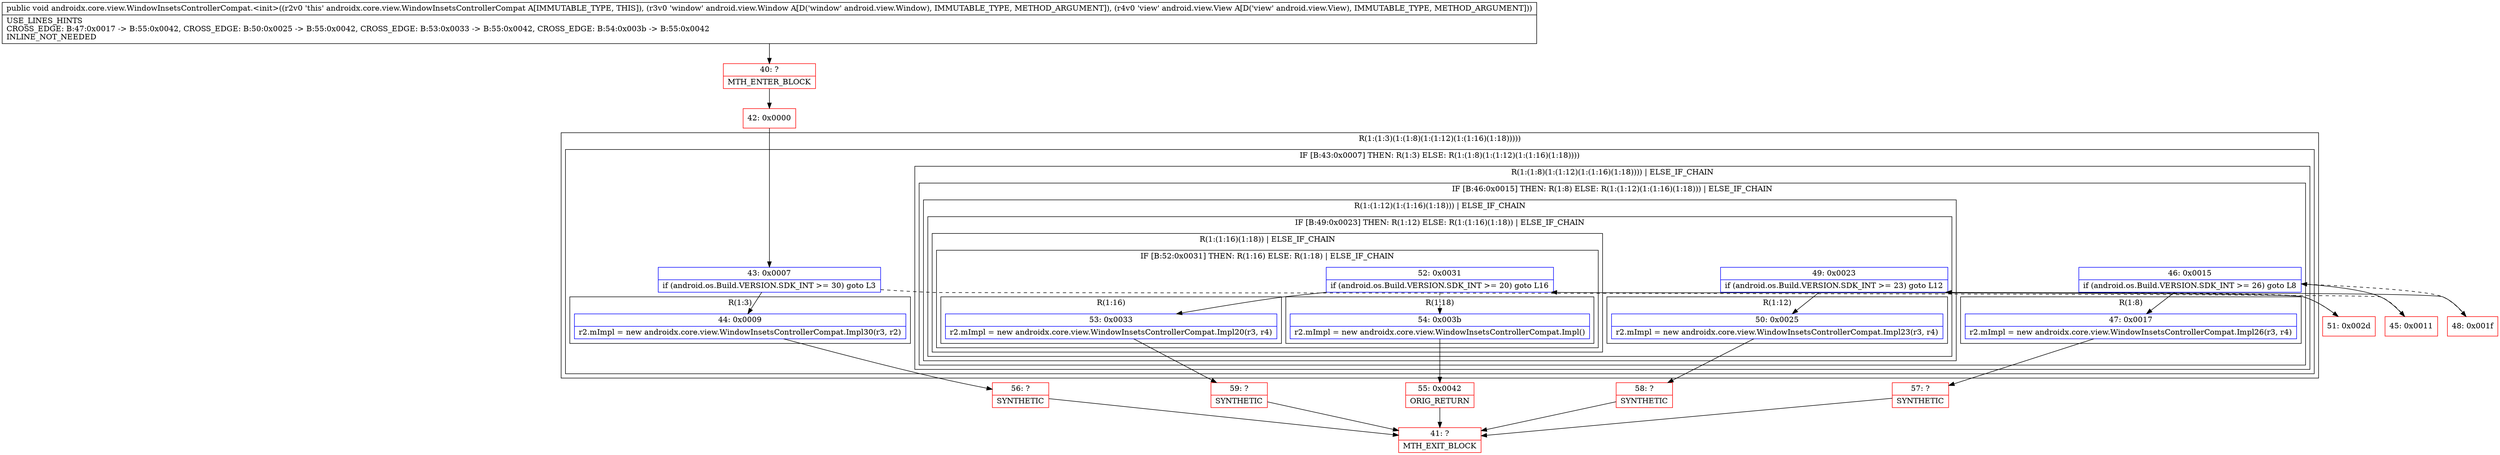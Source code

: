 digraph "CFG forandroidx.core.view.WindowInsetsControllerCompat.\<init\>(Landroid\/view\/Window;Landroid\/view\/View;)V" {
subgraph cluster_Region_1942473835 {
label = "R(1:(1:3)(1:(1:8)(1:(1:12)(1:(1:16)(1:18)))))";
node [shape=record,color=blue];
subgraph cluster_IfRegion_478905409 {
label = "IF [B:43:0x0007] THEN: R(1:3) ELSE: R(1:(1:8)(1:(1:12)(1:(1:16)(1:18))))";
node [shape=record,color=blue];
Node_43 [shape=record,label="{43\:\ 0x0007|if (android.os.Build.VERSION.SDK_INT \>= 30) goto L3\l}"];
subgraph cluster_Region_944512395 {
label = "R(1:3)";
node [shape=record,color=blue];
Node_44 [shape=record,label="{44\:\ 0x0009|r2.mImpl = new androidx.core.view.WindowInsetsControllerCompat.Impl30(r3, r2)\l}"];
}
subgraph cluster_Region_1586519745 {
label = "R(1:(1:8)(1:(1:12)(1:(1:16)(1:18)))) | ELSE_IF_CHAIN\l";
node [shape=record,color=blue];
subgraph cluster_IfRegion_326723052 {
label = "IF [B:46:0x0015] THEN: R(1:8) ELSE: R(1:(1:12)(1:(1:16)(1:18))) | ELSE_IF_CHAIN\l";
node [shape=record,color=blue];
Node_46 [shape=record,label="{46\:\ 0x0015|if (android.os.Build.VERSION.SDK_INT \>= 26) goto L8\l}"];
subgraph cluster_Region_1393574478 {
label = "R(1:8)";
node [shape=record,color=blue];
Node_47 [shape=record,label="{47\:\ 0x0017|r2.mImpl = new androidx.core.view.WindowInsetsControllerCompat.Impl26(r3, r4)\l}"];
}
subgraph cluster_Region_191413730 {
label = "R(1:(1:12)(1:(1:16)(1:18))) | ELSE_IF_CHAIN\l";
node [shape=record,color=blue];
subgraph cluster_IfRegion_1473416216 {
label = "IF [B:49:0x0023] THEN: R(1:12) ELSE: R(1:(1:16)(1:18)) | ELSE_IF_CHAIN\l";
node [shape=record,color=blue];
Node_49 [shape=record,label="{49\:\ 0x0023|if (android.os.Build.VERSION.SDK_INT \>= 23) goto L12\l}"];
subgraph cluster_Region_257737995 {
label = "R(1:12)";
node [shape=record,color=blue];
Node_50 [shape=record,label="{50\:\ 0x0025|r2.mImpl = new androidx.core.view.WindowInsetsControllerCompat.Impl23(r3, r4)\l}"];
}
subgraph cluster_Region_1578103964 {
label = "R(1:(1:16)(1:18)) | ELSE_IF_CHAIN\l";
node [shape=record,color=blue];
subgraph cluster_IfRegion_281466130 {
label = "IF [B:52:0x0031] THEN: R(1:16) ELSE: R(1:18) | ELSE_IF_CHAIN\l";
node [shape=record,color=blue];
Node_52 [shape=record,label="{52\:\ 0x0031|if (android.os.Build.VERSION.SDK_INT \>= 20) goto L16\l}"];
subgraph cluster_Region_1396123998 {
label = "R(1:16)";
node [shape=record,color=blue];
Node_53 [shape=record,label="{53\:\ 0x0033|r2.mImpl = new androidx.core.view.WindowInsetsControllerCompat.Impl20(r3, r4)\l}"];
}
subgraph cluster_Region_984271534 {
label = "R(1:18)";
node [shape=record,color=blue];
Node_54 [shape=record,label="{54\:\ 0x003b|r2.mImpl = new androidx.core.view.WindowInsetsControllerCompat.Impl()\l}"];
}
}
}
}
}
}
}
}
}
Node_40 [shape=record,color=red,label="{40\:\ ?|MTH_ENTER_BLOCK\l}"];
Node_42 [shape=record,color=red,label="{42\:\ 0x0000}"];
Node_56 [shape=record,color=red,label="{56\:\ ?|SYNTHETIC\l}"];
Node_41 [shape=record,color=red,label="{41\:\ ?|MTH_EXIT_BLOCK\l}"];
Node_45 [shape=record,color=red,label="{45\:\ 0x0011}"];
Node_57 [shape=record,color=red,label="{57\:\ ?|SYNTHETIC\l}"];
Node_48 [shape=record,color=red,label="{48\:\ 0x001f}"];
Node_58 [shape=record,color=red,label="{58\:\ ?|SYNTHETIC\l}"];
Node_51 [shape=record,color=red,label="{51\:\ 0x002d}"];
Node_59 [shape=record,color=red,label="{59\:\ ?|SYNTHETIC\l}"];
Node_55 [shape=record,color=red,label="{55\:\ 0x0042|ORIG_RETURN\l}"];
MethodNode[shape=record,label="{public void androidx.core.view.WindowInsetsControllerCompat.\<init\>((r2v0 'this' androidx.core.view.WindowInsetsControllerCompat A[IMMUTABLE_TYPE, THIS]), (r3v0 'window' android.view.Window A[D('window' android.view.Window), IMMUTABLE_TYPE, METHOD_ARGUMENT]), (r4v0 'view' android.view.View A[D('view' android.view.View), IMMUTABLE_TYPE, METHOD_ARGUMENT]))  | USE_LINES_HINTS\lCROSS_EDGE: B:47:0x0017 \-\> B:55:0x0042, CROSS_EDGE: B:50:0x0025 \-\> B:55:0x0042, CROSS_EDGE: B:53:0x0033 \-\> B:55:0x0042, CROSS_EDGE: B:54:0x003b \-\> B:55:0x0042\lINLINE_NOT_NEEDED\l}"];
MethodNode -> Node_40;Node_43 -> Node_44;
Node_43 -> Node_45[style=dashed];
Node_44 -> Node_56;
Node_46 -> Node_47;
Node_46 -> Node_48[style=dashed];
Node_47 -> Node_57;
Node_49 -> Node_50;
Node_49 -> Node_51[style=dashed];
Node_50 -> Node_58;
Node_52 -> Node_53;
Node_52 -> Node_54[style=dashed];
Node_53 -> Node_59;
Node_54 -> Node_55;
Node_40 -> Node_42;
Node_42 -> Node_43;
Node_56 -> Node_41;
Node_45 -> Node_46;
Node_57 -> Node_41;
Node_48 -> Node_49;
Node_58 -> Node_41;
Node_51 -> Node_52;
Node_59 -> Node_41;
Node_55 -> Node_41;
}

